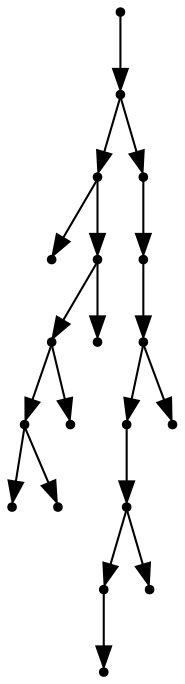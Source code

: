 digraph {
  19 [shape=point];
  18 [shape=point];
  8 [shape=point];
  0 [shape=point];
  7 [shape=point];
  5 [shape=point];
  3 [shape=point];
  1 [shape=point];
  2 [shape=point];
  4 [shape=point];
  6 [shape=point];
  17 [shape=point];
  16 [shape=point];
  15 [shape=point];
  13 [shape=point];
  12 [shape=point];
  10 [shape=point];
  9 [shape=point];
  11 [shape=point];
  14 [shape=point];
19 -> 18;
18 -> 8;
8 -> 0;
8 -> 7;
7 -> 5;
5 -> 3;
3 -> 1;
3 -> 2;
5 -> 4;
7 -> 6;
18 -> 17;
17 -> 16;
16 -> 15;
15 -> 13;
13 -> 12;
12 -> 10;
10 -> 9;
12 -> 11;
15 -> 14;
}
